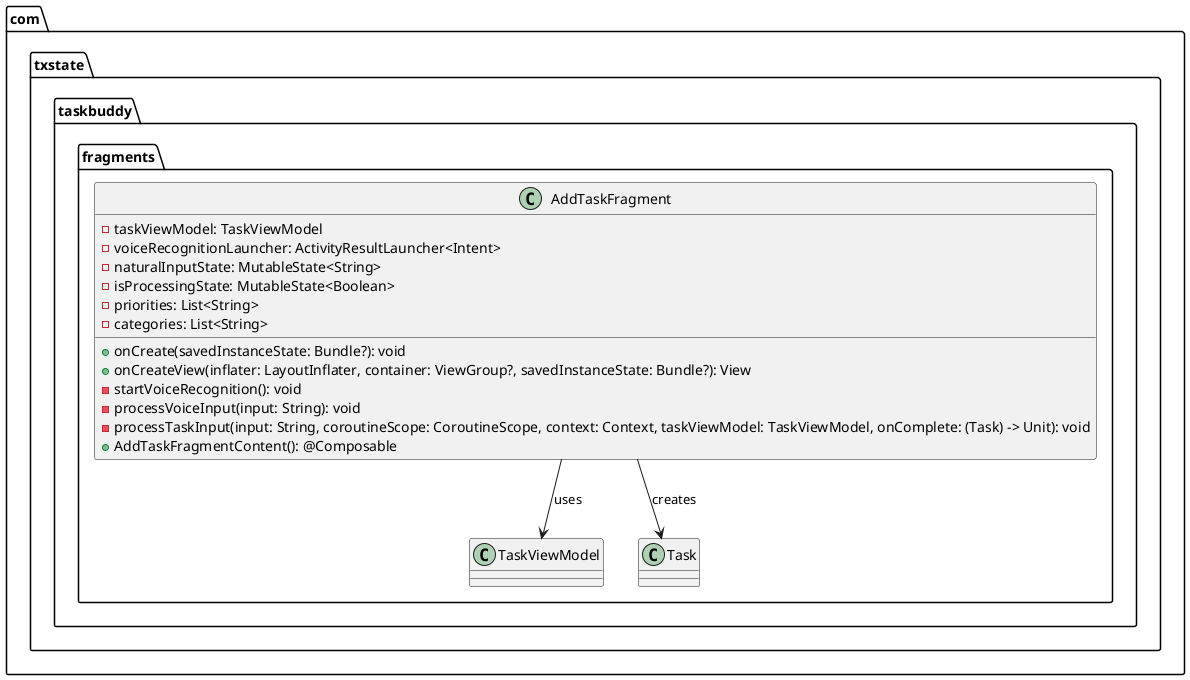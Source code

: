 @startuml

package com.txstate.taskbuddy.fragments {

    class AddTaskFragment {
        -taskViewModel: TaskViewModel
        -voiceRecognitionLauncher: ActivityResultLauncher<Intent>
        -naturalInputState: MutableState<String>
        -isProcessingState: MutableState<Boolean>
        -priorities: List<String>
        -categories: List<String>

        +onCreate(savedInstanceState: Bundle?): void
        +onCreateView(inflater: LayoutInflater, container: ViewGroup?, savedInstanceState: Bundle?): View
        -startVoiceRecognition(): void
        -processVoiceInput(input: String): void
        -processTaskInput(input: String, coroutineScope: CoroutineScope, context: Context, taskViewModel: TaskViewModel, onComplete: (Task) -> Unit): void
        +AddTaskFragmentContent(): @Composable
    }

    class TaskViewModel
    class Task

    AddTaskFragment --> TaskViewModel : uses
    AddTaskFragment --> Task : creates
}

@enduml
